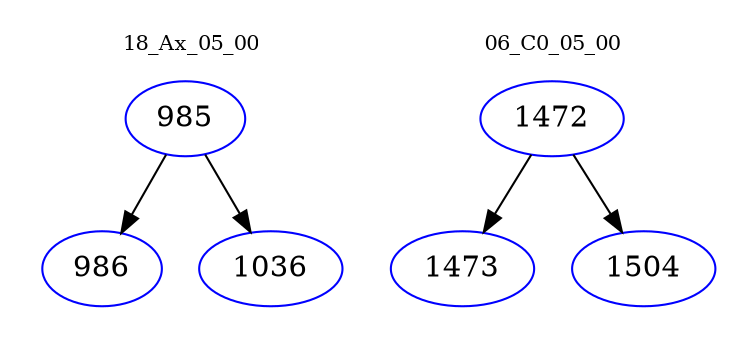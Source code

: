 digraph{
subgraph cluster_0 {
color = white
label = "18_Ax_05_00";
fontsize=10;
T0_985 [label="985", color="blue"]
T0_985 -> T0_986 [color="black"]
T0_986 [label="986", color="blue"]
T0_985 -> T0_1036 [color="black"]
T0_1036 [label="1036", color="blue"]
}
subgraph cluster_1 {
color = white
label = "06_C0_05_00";
fontsize=10;
T1_1472 [label="1472", color="blue"]
T1_1472 -> T1_1473 [color="black"]
T1_1473 [label="1473", color="blue"]
T1_1472 -> T1_1504 [color="black"]
T1_1504 [label="1504", color="blue"]
}
}
